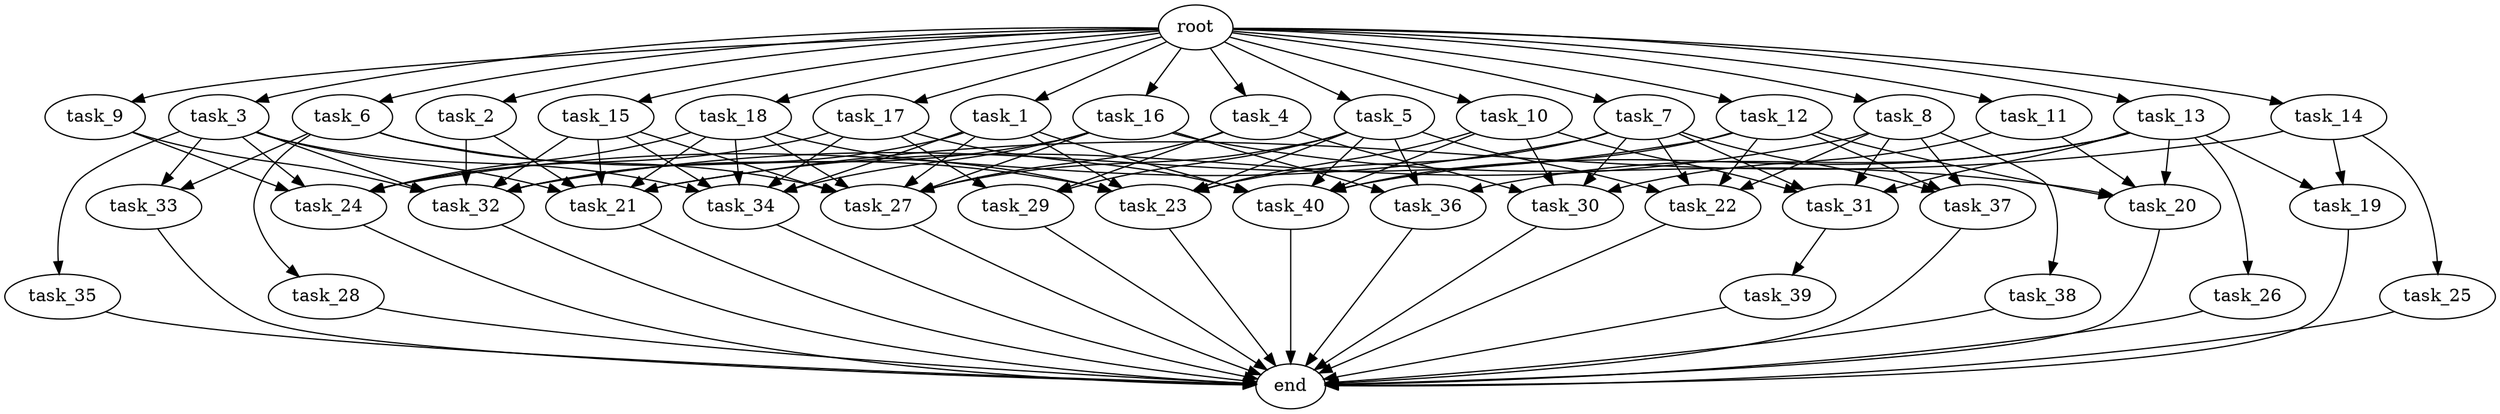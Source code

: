 digraph G {
  root [size="0.000000e+00"];
  task_1 [size="6.821826e+09"];
  task_2 [size="3.645928e+09"];
  task_3 [size="7.803533e+09"];
  task_4 [size="6.241806e+09"];
  task_5 [size="9.571923e+09"];
  task_6 [size="1.823807e+09"];
  task_7 [size="8.378048e+09"];
  task_8 [size="5.794975e+09"];
  task_9 [size="7.602630e+09"];
  task_10 [size="2.439529e+09"];
  task_11 [size="6.238046e+09"];
  task_12 [size="1.338386e+08"];
  task_13 [size="2.134907e+08"];
  task_14 [size="6.933101e+09"];
  task_15 [size="4.782929e+09"];
  task_16 [size="2.433223e+09"];
  task_17 [size="5.016384e+08"];
  task_18 [size="1.141063e+09"];
  task_19 [size="4.928925e+09"];
  task_20 [size="6.405757e+09"];
  task_21 [size="1.143780e+09"];
  task_22 [size="9.078821e+09"];
  task_23 [size="3.288201e+09"];
  task_24 [size="7.452471e+09"];
  task_25 [size="9.627311e+08"];
  task_26 [size="6.933588e+08"];
  task_27 [size="7.088683e+09"];
  task_28 [size="9.095395e+09"];
  task_29 [size="4.191171e+09"];
  task_30 [size="3.082693e+08"];
  task_31 [size="3.279343e+08"];
  task_32 [size="4.013856e+09"];
  task_33 [size="5.605690e+09"];
  task_34 [size="7.177960e+09"];
  task_35 [size="6.694577e+09"];
  task_36 [size="8.447110e+09"];
  task_37 [size="9.097441e+09"];
  task_38 [size="5.979136e+09"];
  task_39 [size="8.635307e+09"];
  task_40 [size="9.185220e+09"];
  end [size="0.000000e+00"];

  root -> task_1 [size="1.000000e-12"];
  root -> task_2 [size="1.000000e-12"];
  root -> task_3 [size="1.000000e-12"];
  root -> task_4 [size="1.000000e-12"];
  root -> task_5 [size="1.000000e-12"];
  root -> task_6 [size="1.000000e-12"];
  root -> task_7 [size="1.000000e-12"];
  root -> task_8 [size="1.000000e-12"];
  root -> task_9 [size="1.000000e-12"];
  root -> task_10 [size="1.000000e-12"];
  root -> task_11 [size="1.000000e-12"];
  root -> task_12 [size="1.000000e-12"];
  root -> task_13 [size="1.000000e-12"];
  root -> task_14 [size="1.000000e-12"];
  root -> task_15 [size="1.000000e-12"];
  root -> task_16 [size="1.000000e-12"];
  root -> task_17 [size="1.000000e-12"];
  root -> task_18 [size="1.000000e-12"];
  task_1 -> task_23 [size="5.480335e+07"];
  task_1 -> task_27 [size="1.012669e+08"];
  task_1 -> task_32 [size="5.734080e+07"];
  task_1 -> task_34 [size="1.196327e+08"];
  task_1 -> task_40 [size="1.530870e+08"];
  task_2 -> task_21 [size="1.906299e+07"];
  task_2 -> task_32 [size="5.734080e+07"];
  task_3 -> task_21 [size="1.906299e+07"];
  task_3 -> task_24 [size="1.490494e+08"];
  task_3 -> task_32 [size="5.734080e+07"];
  task_3 -> task_33 [size="2.802845e+08"];
  task_3 -> task_34 [size="1.196327e+08"];
  task_3 -> task_35 [size="6.694577e+08"];
  task_4 -> task_27 [size="1.012669e+08"];
  task_4 -> task_29 [size="1.397057e+08"];
  task_4 -> task_30 [size="7.706733e+06"];
  task_5 -> task_22 [size="2.269705e+08"];
  task_5 -> task_23 [size="5.480335e+07"];
  task_5 -> task_27 [size="1.012669e+08"];
  task_5 -> task_29 [size="1.397057e+08"];
  task_5 -> task_36 [size="2.815703e+08"];
  task_5 -> task_40 [size="1.530870e+08"];
  task_6 -> task_23 [size="5.480335e+07"];
  task_6 -> task_27 [size="1.012669e+08"];
  task_6 -> task_28 [size="9.095395e+08"];
  task_6 -> task_33 [size="2.802845e+08"];
  task_7 -> task_22 [size="2.269705e+08"];
  task_7 -> task_23 [size="5.480335e+07"];
  task_7 -> task_24 [size="1.490494e+08"];
  task_7 -> task_30 [size="7.706733e+06"];
  task_7 -> task_31 [size="8.198358e+06"];
  task_7 -> task_37 [size="3.032480e+08"];
  task_8 -> task_21 [size="1.906299e+07"];
  task_8 -> task_22 [size="2.269705e+08"];
  task_8 -> task_31 [size="8.198358e+06"];
  task_8 -> task_37 [size="3.032480e+08"];
  task_8 -> task_38 [size="5.979136e+08"];
  task_9 -> task_24 [size="1.490494e+08"];
  task_9 -> task_32 [size="5.734080e+07"];
  task_10 -> task_23 [size="5.480335e+07"];
  task_10 -> task_30 [size="7.706733e+06"];
  task_10 -> task_31 [size="8.198358e+06"];
  task_10 -> task_40 [size="1.530870e+08"];
  task_11 -> task_20 [size="1.601439e+08"];
  task_11 -> task_30 [size="7.706733e+06"];
  task_12 -> task_20 [size="1.601439e+08"];
  task_12 -> task_22 [size="2.269705e+08"];
  task_12 -> task_32 [size="5.734080e+07"];
  task_12 -> task_37 [size="3.032480e+08"];
  task_12 -> task_40 [size="1.530870e+08"];
  task_13 -> task_19 [size="2.464462e+08"];
  task_13 -> task_20 [size="1.601439e+08"];
  task_13 -> task_26 [size="6.933588e+07"];
  task_13 -> task_31 [size="8.198358e+06"];
  task_13 -> task_36 [size="2.815703e+08"];
  task_13 -> task_40 [size="1.530870e+08"];
  task_14 -> task_19 [size="2.464462e+08"];
  task_14 -> task_21 [size="1.906299e+07"];
  task_14 -> task_25 [size="9.627311e+07"];
  task_15 -> task_21 [size="1.906299e+07"];
  task_15 -> task_27 [size="1.012669e+08"];
  task_15 -> task_32 [size="5.734080e+07"];
  task_15 -> task_34 [size="1.196327e+08"];
  task_16 -> task_20 [size="1.601439e+08"];
  task_16 -> task_27 [size="1.012669e+08"];
  task_16 -> task_32 [size="5.734080e+07"];
  task_16 -> task_34 [size="1.196327e+08"];
  task_16 -> task_36 [size="2.815703e+08"];
  task_17 -> task_24 [size="1.490494e+08"];
  task_17 -> task_29 [size="1.397057e+08"];
  task_17 -> task_34 [size="1.196327e+08"];
  task_17 -> task_40 [size="1.530870e+08"];
  task_18 -> task_21 [size="1.906299e+07"];
  task_18 -> task_23 [size="5.480335e+07"];
  task_18 -> task_24 [size="1.490494e+08"];
  task_18 -> task_27 [size="1.012669e+08"];
  task_18 -> task_34 [size="1.196327e+08"];
  task_19 -> end [size="1.000000e-12"];
  task_20 -> end [size="1.000000e-12"];
  task_21 -> end [size="1.000000e-12"];
  task_22 -> end [size="1.000000e-12"];
  task_23 -> end [size="1.000000e-12"];
  task_24 -> end [size="1.000000e-12"];
  task_25 -> end [size="1.000000e-12"];
  task_26 -> end [size="1.000000e-12"];
  task_27 -> end [size="1.000000e-12"];
  task_28 -> end [size="1.000000e-12"];
  task_29 -> end [size="1.000000e-12"];
  task_30 -> end [size="1.000000e-12"];
  task_31 -> task_39 [size="8.635307e+08"];
  task_32 -> end [size="1.000000e-12"];
  task_33 -> end [size="1.000000e-12"];
  task_34 -> end [size="1.000000e-12"];
  task_35 -> end [size="1.000000e-12"];
  task_36 -> end [size="1.000000e-12"];
  task_37 -> end [size="1.000000e-12"];
  task_38 -> end [size="1.000000e-12"];
  task_39 -> end [size="1.000000e-12"];
  task_40 -> end [size="1.000000e-12"];
}
